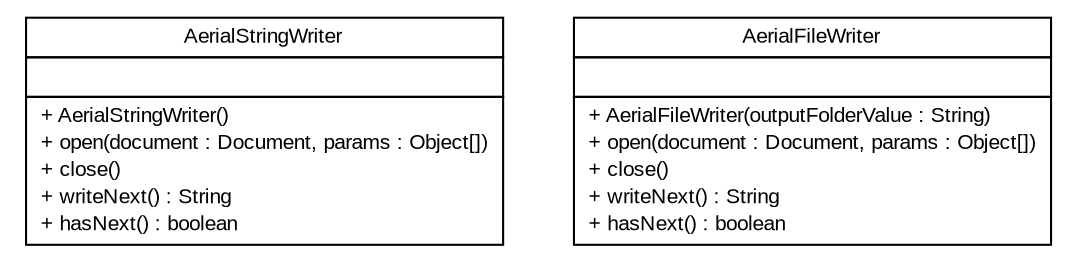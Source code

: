 #!/usr/local/bin/dot
#
# Class diagram 
# Generated by UMLGraph version R5_6 (http://www.umlgraph.org/)
#

digraph G {
	edge [fontname="arial",fontsize=10,labelfontname="arial",labelfontsize=10];
	node [fontname="arial",fontsize=10,shape=plaintext];
	nodesep=0.25;
	ranksep=0.5;
	// com.github.mkolisnyk.aerial.writers.AerialStringWriter
	c493 [label=<<table title="com.github.mkolisnyk.aerial.writers.AerialStringWriter" border="0" cellborder="1" cellspacing="0" cellpadding="2" port="p" href="./AerialStringWriter.html">
		<tr><td><table border="0" cellspacing="0" cellpadding="1">
<tr><td align="center" balign="center"> AerialStringWriter </td></tr>
		</table></td></tr>
		<tr><td><table border="0" cellspacing="0" cellpadding="1">
<tr><td align="left" balign="left">  </td></tr>
		</table></td></tr>
		<tr><td><table border="0" cellspacing="0" cellpadding="1">
<tr><td align="left" balign="left"> + AerialStringWriter() </td></tr>
<tr><td align="left" balign="left"> + open(document : Document, params : Object[]) </td></tr>
<tr><td align="left" balign="left"> + close() </td></tr>
<tr><td align="left" balign="left"> + writeNext() : String </td></tr>
<tr><td align="left" balign="left"> + hasNext() : boolean </td></tr>
		</table></td></tr>
		</table>>, URL="./AerialStringWriter.html", fontname="arial", fontcolor="black", fontsize=10.0];
	// com.github.mkolisnyk.aerial.writers.AerialFileWriter
	c494 [label=<<table title="com.github.mkolisnyk.aerial.writers.AerialFileWriter" border="0" cellborder="1" cellspacing="0" cellpadding="2" port="p" href="./AerialFileWriter.html">
		<tr><td><table border="0" cellspacing="0" cellpadding="1">
<tr><td align="center" balign="center"> AerialFileWriter </td></tr>
		</table></td></tr>
		<tr><td><table border="0" cellspacing="0" cellpadding="1">
<tr><td align="left" balign="left">  </td></tr>
		</table></td></tr>
		<tr><td><table border="0" cellspacing="0" cellpadding="1">
<tr><td align="left" balign="left"> + AerialFileWriter(outputFolderValue : String) </td></tr>
<tr><td align="left" balign="left"> + open(document : Document, params : Object[]) </td></tr>
<tr><td align="left" balign="left"> + close() </td></tr>
<tr><td align="left" balign="left"> + writeNext() : String </td></tr>
<tr><td align="left" balign="left"> + hasNext() : boolean </td></tr>
		</table></td></tr>
		</table>>, URL="./AerialFileWriter.html", fontname="arial", fontcolor="black", fontsize=10.0];
}

